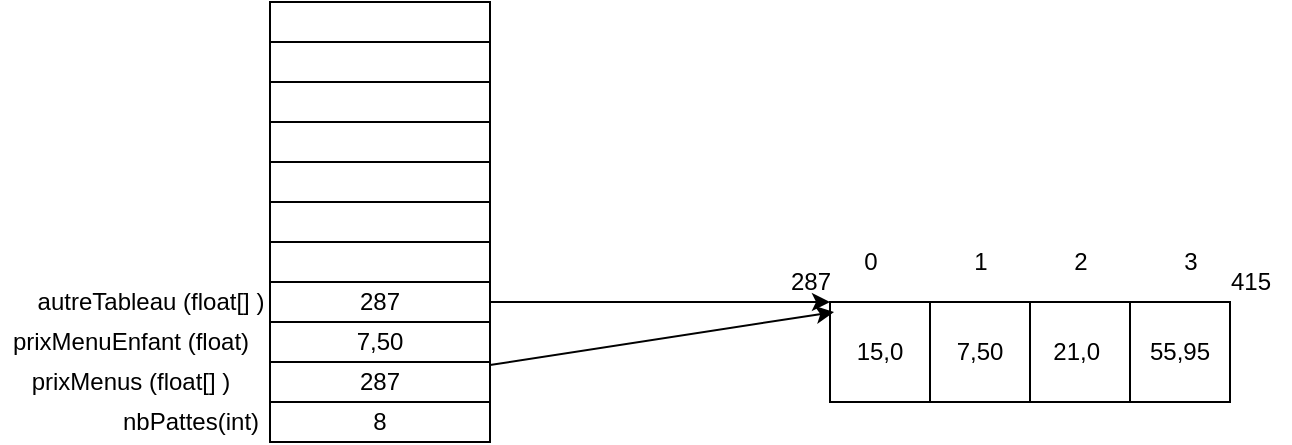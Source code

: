 <mxfile version="14.7.7" type="device"><diagram id="MzSnO7X4Ntar-KHn8ATh" name="Page-1"><mxGraphModel dx="1421" dy="330" grid="1" gridSize="10" guides="1" tooltips="1" connect="1" arrows="1" fold="1" page="1" pageScale="1" pageWidth="827" pageHeight="1169" math="0" shadow="0"><root><mxCell id="0"/><mxCell id="1" parent="0"/><mxCell id="zAQBaTSfA1RVVY_r4QKy-17" value="&lt;div align=&quot;center&quot;&gt;21,0&lt;span style=&quot;white-space: pre&quot;&gt;&#9;&lt;/span&gt;&lt;/div&gt;" style="rounded=0;whiteSpace=wrap;html=1;" vertex="1" parent="1"><mxGeometry x="450" y="240" width="50" height="50" as="geometry"/></mxCell><mxCell id="zAQBaTSfA1RVVY_r4QKy-18" value="55,95" style="rounded=0;whiteSpace=wrap;html=1;" vertex="1" parent="1"><mxGeometry x="500" y="240" width="50" height="50" as="geometry"/></mxCell><mxCell id="zAQBaTSfA1RVVY_r4QKy-19" value="15,0&lt;span style=&quot;white-space: pre&quot;&gt;&lt;/span&gt;" style="rounded=0;whiteSpace=wrap;html=1;" vertex="1" parent="1"><mxGeometry x="350" y="240" width="50" height="50" as="geometry"/></mxCell><mxCell id="zAQBaTSfA1RVVY_r4QKy-20" value="7,50" style="rounded=0;whiteSpace=wrap;html=1;" vertex="1" parent="1"><mxGeometry x="400" y="240" width="50" height="50" as="geometry"/></mxCell><mxCell id="zAQBaTSfA1RVVY_r4QKy-22" value="" style="group" vertex="1" connectable="0" parent="1"><mxGeometry x="70" y="90" width="110" height="220" as="geometry"/></mxCell><mxCell id="zAQBaTSfA1RVVY_r4QKy-23" value="" style="rounded=0;whiteSpace=wrap;html=1;" vertex="1" parent="zAQBaTSfA1RVVY_r4QKy-22"><mxGeometry y="100" width="110" height="20" as="geometry"/></mxCell><mxCell id="zAQBaTSfA1RVVY_r4QKy-24" value="" style="rounded=0;whiteSpace=wrap;html=1;" vertex="1" parent="zAQBaTSfA1RVVY_r4QKy-22"><mxGeometry y="120" width="110" height="20" as="geometry"/></mxCell><mxCell id="zAQBaTSfA1RVVY_r4QKy-25" value="" style="rounded=0;whiteSpace=wrap;html=1;" vertex="1" parent="zAQBaTSfA1RVVY_r4QKy-22"><mxGeometry width="110" height="20" as="geometry"/></mxCell><mxCell id="zAQBaTSfA1RVVY_r4QKy-26" value="" style="rounded=0;whiteSpace=wrap;html=1;" vertex="1" parent="zAQBaTSfA1RVVY_r4QKy-22"><mxGeometry y="20" width="110" height="20" as="geometry"/></mxCell><mxCell id="zAQBaTSfA1RVVY_r4QKy-27" value="" style="rounded=0;whiteSpace=wrap;html=1;" vertex="1" parent="zAQBaTSfA1RVVY_r4QKy-22"><mxGeometry y="40" width="110" height="20" as="geometry"/></mxCell><mxCell id="zAQBaTSfA1RVVY_r4QKy-28" value="" style="rounded=0;whiteSpace=wrap;html=1;" vertex="1" parent="zAQBaTSfA1RVVY_r4QKy-22"><mxGeometry y="60" width="110" height="20" as="geometry"/></mxCell><mxCell id="zAQBaTSfA1RVVY_r4QKy-29" value="" style="rounded=0;whiteSpace=wrap;html=1;" vertex="1" parent="zAQBaTSfA1RVVY_r4QKy-22"><mxGeometry y="80" width="110" height="20" as="geometry"/></mxCell><mxCell id="zAQBaTSfA1RVVY_r4QKy-30" value="287" style="rounded=0;whiteSpace=wrap;html=1;" vertex="1" parent="zAQBaTSfA1RVVY_r4QKy-22"><mxGeometry y="140" width="110" height="20" as="geometry"/></mxCell><mxCell id="zAQBaTSfA1RVVY_r4QKy-31" value="7,50" style="rounded=0;whiteSpace=wrap;html=1;" vertex="1" parent="zAQBaTSfA1RVVY_r4QKy-22"><mxGeometry y="160" width="110" height="20" as="geometry"/></mxCell><mxCell id="zAQBaTSfA1RVVY_r4QKy-32" value="287" style="rounded=0;whiteSpace=wrap;html=1;" vertex="1" parent="zAQBaTSfA1RVVY_r4QKy-22"><mxGeometry y="180" width="110" height="20" as="geometry"/></mxCell><mxCell id="zAQBaTSfA1RVVY_r4QKy-33" value="8" style="rounded=0;whiteSpace=wrap;html=1;" vertex="1" parent="zAQBaTSfA1RVVY_r4QKy-22"><mxGeometry y="200" width="110" height="20" as="geometry"/></mxCell><mxCell id="zAQBaTSfA1RVVY_r4QKy-34" value="nbPattes(int)" style="text;html=1;align=center;verticalAlign=middle;resizable=0;points=[];autosize=1;strokeColor=none;" vertex="1" parent="1"><mxGeometry x="-15" y="290" width="90" height="20" as="geometry"/></mxCell><mxCell id="zAQBaTSfA1RVVY_r4QKy-35" value="prixMenus (float[] )" style="text;html=1;align=center;verticalAlign=middle;resizable=0;points=[];autosize=1;strokeColor=none;" vertex="1" parent="1"><mxGeometry x="-55" y="270" width="110" height="20" as="geometry"/></mxCell><mxCell id="zAQBaTSfA1RVVY_r4QKy-36" value="287" style="text;html=1;align=center;verticalAlign=middle;resizable=0;points=[];autosize=1;strokeColor=none;" vertex="1" parent="1"><mxGeometry x="320" y="220" width="40" height="20" as="geometry"/></mxCell><mxCell id="zAQBaTSfA1RVVY_r4QKy-37" value="415" style="text;html=1;align=center;verticalAlign=middle;resizable=0;points=[];autosize=1;strokeColor=none;" vertex="1" parent="1"><mxGeometry x="540" y="220" width="40" height="20" as="geometry"/></mxCell><mxCell id="zAQBaTSfA1RVVY_r4QKy-38" value="" style="endArrow=classic;html=1;entryX=0.8;entryY=1.25;entryDx=0;entryDy=0;entryPerimeter=0;" edge="1" parent="1" source="zAQBaTSfA1RVVY_r4QKy-32" target="zAQBaTSfA1RVVY_r4QKy-36"><mxGeometry width="50" height="50" relative="1" as="geometry"><mxPoint x="230" y="160" as="sourcePoint"/><mxPoint x="280" y="110" as="targetPoint"/></mxGeometry></mxCell><mxCell id="zAQBaTSfA1RVVY_r4QKy-39" value="prixMenuEnfant (float)" style="text;html=1;align=center;verticalAlign=middle;resizable=0;points=[];autosize=1;strokeColor=none;" vertex="1" parent="1"><mxGeometry x="-65" y="250" width="130" height="20" as="geometry"/></mxCell><mxCell id="zAQBaTSfA1RVVY_r4QKy-40" value="0" style="text;html=1;align=center;verticalAlign=middle;resizable=0;points=[];autosize=1;strokeColor=none;" vertex="1" parent="1"><mxGeometry x="360" y="210" width="20" height="20" as="geometry"/></mxCell><mxCell id="zAQBaTSfA1RVVY_r4QKy-41" value="1" style="text;html=1;align=center;verticalAlign=middle;resizable=0;points=[];autosize=1;strokeColor=none;" vertex="1" parent="1"><mxGeometry x="415" y="210" width="20" height="20" as="geometry"/></mxCell><mxCell id="zAQBaTSfA1RVVY_r4QKy-42" value="2" style="text;html=1;align=center;verticalAlign=middle;resizable=0;points=[];autosize=1;strokeColor=none;" vertex="1" parent="1"><mxGeometry x="465" y="210" width="20" height="20" as="geometry"/></mxCell><mxCell id="zAQBaTSfA1RVVY_r4QKy-43" value="3" style="text;html=1;align=center;verticalAlign=middle;resizable=0;points=[];autosize=1;strokeColor=none;" vertex="1" parent="1"><mxGeometry x="520" y="210" width="20" height="20" as="geometry"/></mxCell><mxCell id="zAQBaTSfA1RVVY_r4QKy-45" value="autreTableau (float[] )" style="text;html=1;align=center;verticalAlign=middle;resizable=0;points=[];autosize=1;strokeColor=none;" vertex="1" parent="1"><mxGeometry x="-55" y="230" width="130" height="20" as="geometry"/></mxCell><mxCell id="zAQBaTSfA1RVVY_r4QKy-46" value="" style="endArrow=classic;html=1;entryX=0;entryY=0;entryDx=0;entryDy=0;exitX=1;exitY=0.5;exitDx=0;exitDy=0;" edge="1" parent="1" source="zAQBaTSfA1RVVY_r4QKy-30" target="zAQBaTSfA1RVVY_r4QKy-19"><mxGeometry width="50" height="50" relative="1" as="geometry"><mxPoint x="190" y="281.52" as="sourcePoint"/><mxPoint x="362" y="255" as="targetPoint"/></mxGeometry></mxCell></root></mxGraphModel></diagram></mxfile>